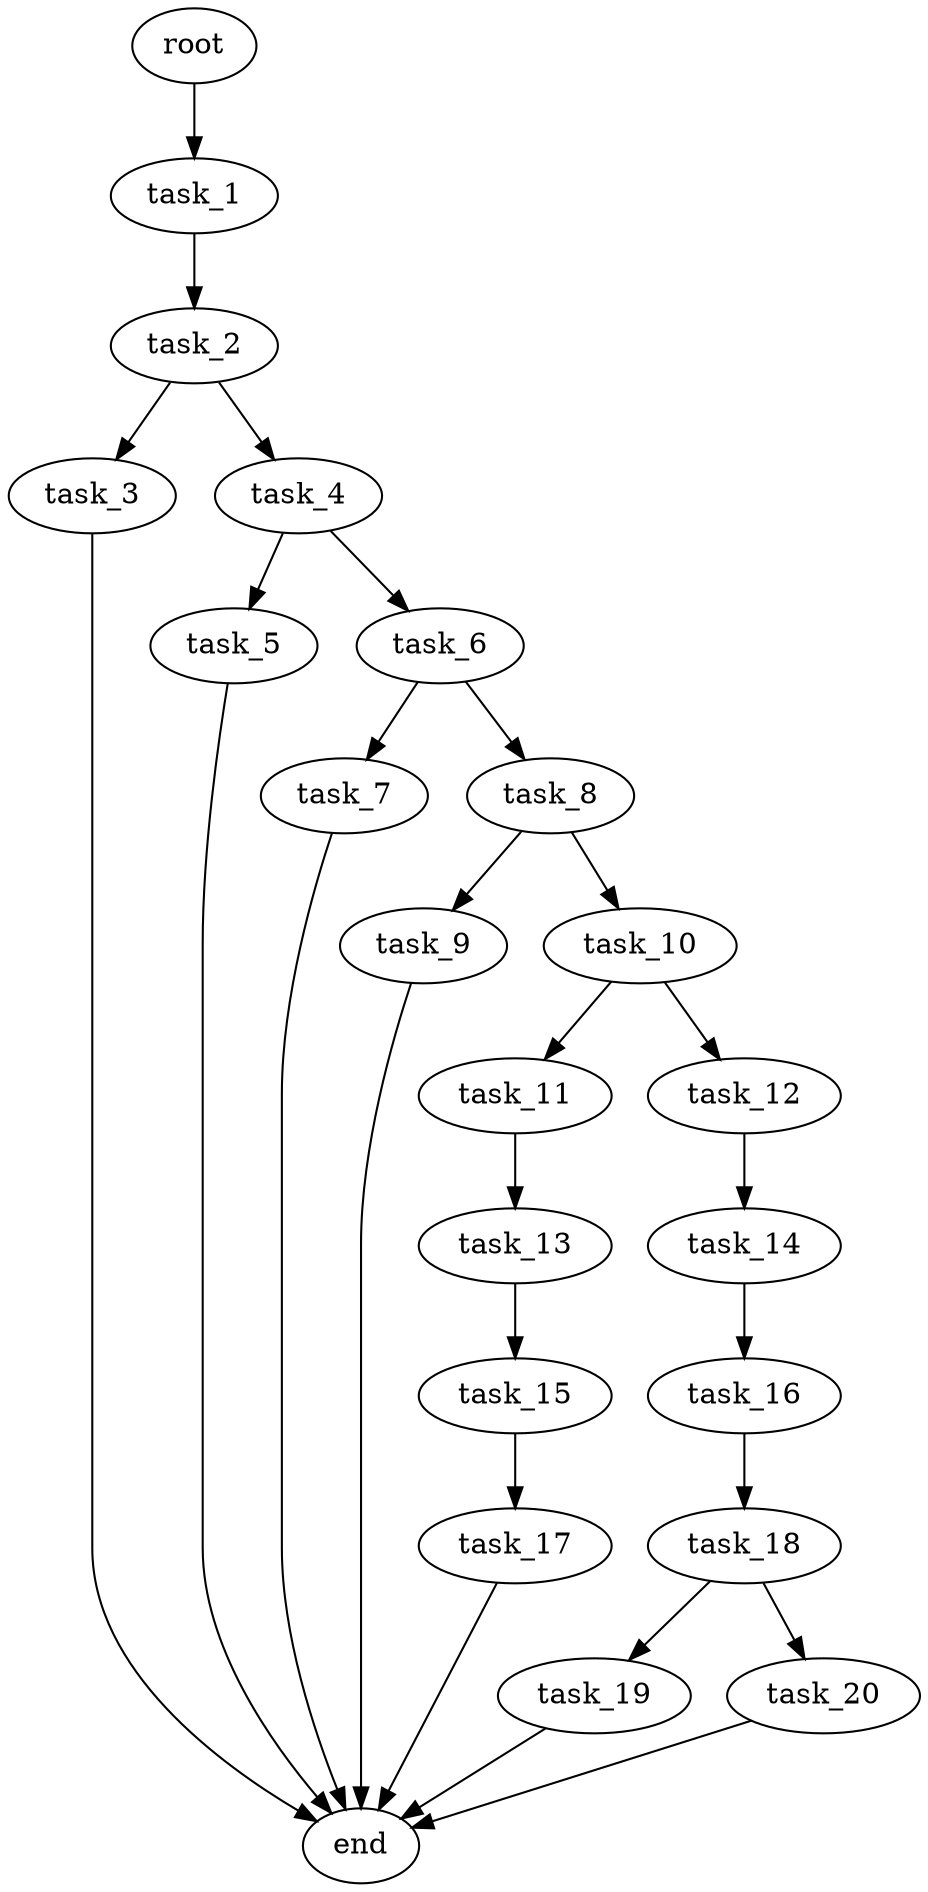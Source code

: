 digraph G {
  root [size="0.000000e+00"];
  task_1 [size="6.394629e+10"];
  task_2 [size="2.510825e+09"];
  task_3 [size="2.751018e+10"];
  task_4 [size="2.232884e+10"];
  task_5 [size="7.364976e+10"];
  task_6 [size="6.767318e+10"];
  task_7 [size="8.921903e+10"];
  task_8 [size="8.703014e+09"];
  task_9 [size="4.219796e+10"];
  task_10 [size="2.989424e+09"];
  task_11 [size="2.187161e+10"];
  task_12 [size="5.054048e+10"];
  task_13 [size="2.663332e+09"];
  task_14 [size="1.989178e+10"];
  task_15 [size="6.499194e+10"];
  task_16 [size="5.449870e+10"];
  task_17 [size="2.205186e+10"];
  task_18 [size="5.893068e+10"];
  task_19 [size="8.094495e+10"];
  task_20 [size="6.598110e+08"];
  end [size="0.000000e+00"];

  root -> task_1 [size="1.000000e-12"];
  task_1 -> task_2 [size="2.510825e+07"];
  task_2 -> task_3 [size="2.751018e+08"];
  task_2 -> task_4 [size="2.232884e+08"];
  task_3 -> end [size="1.000000e-12"];
  task_4 -> task_5 [size="7.364976e+08"];
  task_4 -> task_6 [size="6.767318e+08"];
  task_5 -> end [size="1.000000e-12"];
  task_6 -> task_7 [size="8.921903e+08"];
  task_6 -> task_8 [size="8.703014e+07"];
  task_7 -> end [size="1.000000e-12"];
  task_8 -> task_9 [size="4.219796e+08"];
  task_8 -> task_10 [size="2.989424e+07"];
  task_9 -> end [size="1.000000e-12"];
  task_10 -> task_11 [size="2.187161e+08"];
  task_10 -> task_12 [size="5.054048e+08"];
  task_11 -> task_13 [size="2.663332e+07"];
  task_12 -> task_14 [size="1.989178e+08"];
  task_13 -> task_15 [size="6.499194e+08"];
  task_14 -> task_16 [size="5.449870e+08"];
  task_15 -> task_17 [size="2.205186e+08"];
  task_16 -> task_18 [size="5.893068e+08"];
  task_17 -> end [size="1.000000e-12"];
  task_18 -> task_19 [size="8.094495e+08"];
  task_18 -> task_20 [size="6.598110e+06"];
  task_19 -> end [size="1.000000e-12"];
  task_20 -> end [size="1.000000e-12"];
}
